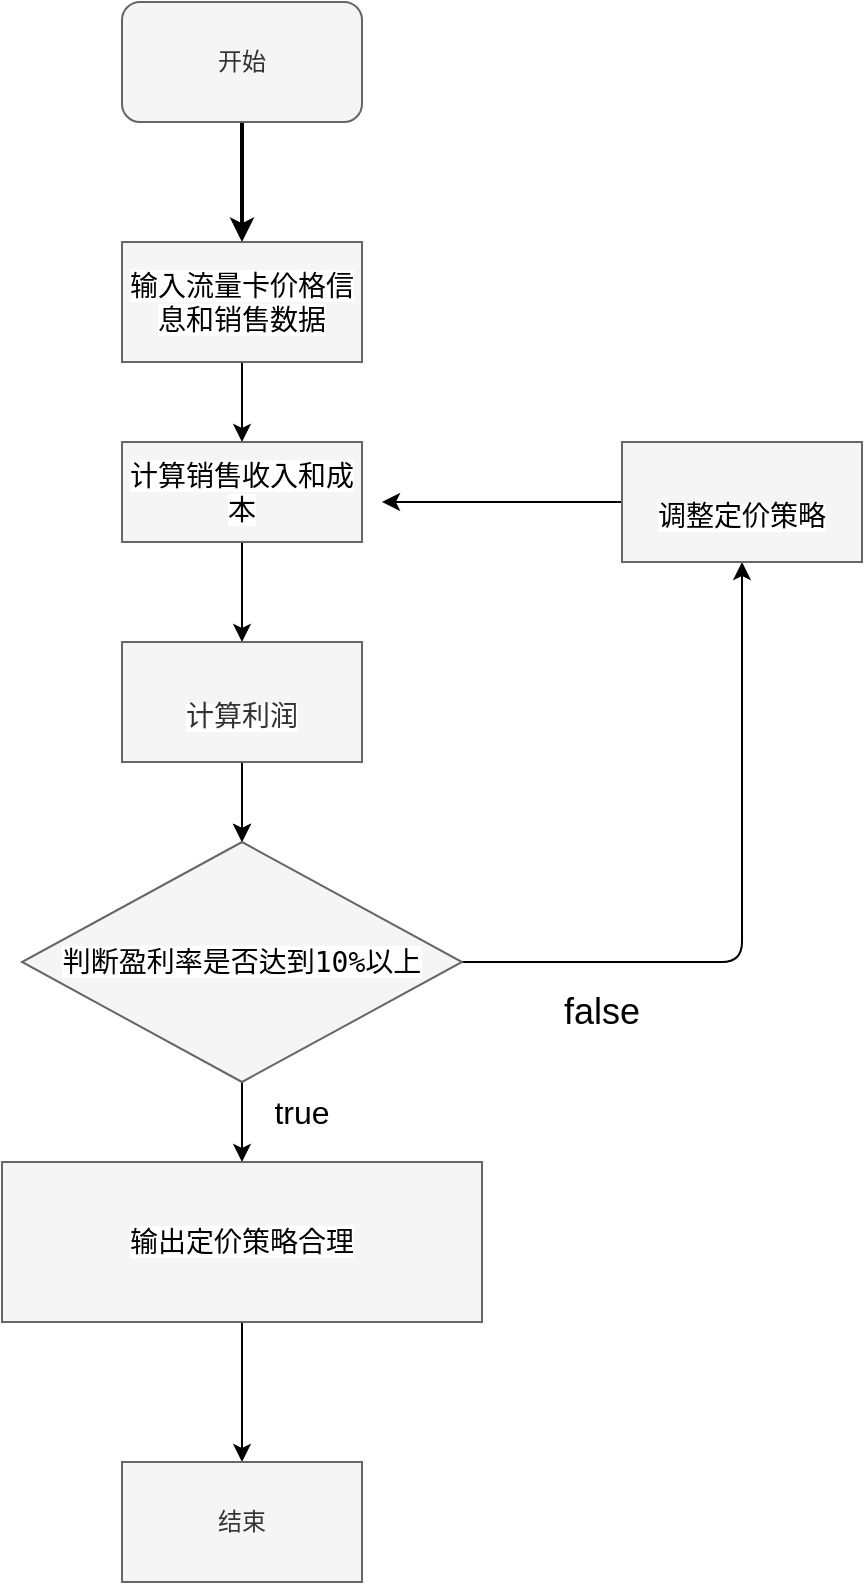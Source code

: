 <mxfile>
    <diagram id="zCUfL1eFjW8IYKUmz8E5" name="第 1 页">
        <mxGraphModel dx="1796" dy="1124" grid="0" gridSize="10" guides="1" tooltips="1" connect="1" arrows="1" fold="1" page="1" pageScale="1" pageWidth="827" pageHeight="1169" background="#ffffff" math="0" shadow="0">
            <root>
                <mxCell id="0"/>
                <mxCell id="1" parent="0"/>
                <mxCell id="3" style="edgeStyle=none;html=1;strokeWidth=2;strokeColor=#000000;" edge="1" parent="1" source="2">
                    <mxGeometry relative="1" as="geometry">
                        <mxPoint x="370" y="210" as="targetPoint"/>
                    </mxGeometry>
                </mxCell>
                <mxCell id="2" value="开始" style="rounded=1;whiteSpace=wrap;html=1;fillColor=#f5f5f5;strokeColor=#666666;fontColor=#333333;" vertex="1" parent="1">
                    <mxGeometry x="310" y="90" width="120" height="60" as="geometry"/>
                </mxCell>
                <mxCell id="30" value="" style="edgeStyle=none;html=1;fontSize=18;strokeColor=#000000;" edge="1" parent="1" source="5" target="7">
                    <mxGeometry relative="1" as="geometry"/>
                </mxCell>
                <mxCell id="5" value="&lt;span style=&quot;font-family: &amp;quot;Söhne Mono&amp;quot;, Monaco, &amp;quot;Andale Mono&amp;quot;, &amp;quot;Ubuntu Mono&amp;quot;, monospace; font-size: 14px; text-align: left; background-color: rgb(255, 255, 255);&quot;&gt;&lt;font color=&quot;#000000&quot;&gt;输入流量卡价格信息和销售数据&lt;/font&gt;&lt;/span&gt;" style="rounded=0;whiteSpace=wrap;html=1;fillColor=#f5f5f5;fontColor=#333333;strokeColor=#666666;" vertex="1" parent="1">
                    <mxGeometry x="310" y="210" width="120" height="60" as="geometry"/>
                </mxCell>
                <mxCell id="8" style="edgeStyle=none;html=1;strokeColor=#000000;" edge="1" parent="1" source="7" target="9">
                    <mxGeometry relative="1" as="geometry">
                        <mxPoint x="370" y="490" as="targetPoint"/>
                    </mxGeometry>
                </mxCell>
                <mxCell id="10" style="edgeStyle=none;html=1;" edge="1" parent="1" source="9">
                    <mxGeometry relative="1" as="geometry">
                        <mxPoint x="370" y="510" as="targetPoint"/>
                    </mxGeometry>
                </mxCell>
                <mxCell id="13" style="edgeStyle=none;html=1;strokeColor=#000000;" edge="1" parent="1" source="9" target="14">
                    <mxGeometry relative="1" as="geometry">
                        <mxPoint x="370" y="580" as="targetPoint"/>
                    </mxGeometry>
                </mxCell>
                <mxCell id="9" value="&lt;span style=&quot;background-color: rgb(255, 255, 255);&quot;&gt;&lt;br&gt;&lt;span style=&quot;font-family: &amp;quot;Söhne Mono&amp;quot;, Monaco, &amp;quot;Andale Mono&amp;quot;, &amp;quot;Ubuntu Mono&amp;quot;, monospace; font-size: 14px; font-style: normal; font-variant-ligatures: normal; font-variant-caps: normal; font-weight: 400; letter-spacing: normal; orphans: 2; text-align: left; text-indent: 0px; text-transform: none; widows: 2; word-spacing: 0px; -webkit-text-stroke-width: 0px; text-decoration-thickness: initial; text-decoration-style: initial; text-decoration-color: initial; float: none; display: inline !important;&quot;&gt;计算利润&lt;/span&gt;&lt;br&gt;&lt;/span&gt;" style="rounded=0;whiteSpace=wrap;html=1;fillColor=#f5f5f5;strokeColor=#666666;fontColor=#333333;" vertex="1" parent="1">
                    <mxGeometry x="310" y="410" width="120" height="60" as="geometry"/>
                </mxCell>
                <mxCell id="15" style="edgeStyle=none;html=1;strokeColor=#000000;" edge="1" parent="1" source="14" target="20">
                    <mxGeometry relative="1" as="geometry">
                        <mxPoint x="370" y="790" as="targetPoint"/>
                        <Array as="points"/>
                    </mxGeometry>
                </mxCell>
                <mxCell id="25" style="edgeStyle=none;html=1;fontSize=18;strokeColor=#000000;" edge="1" parent="1" source="14" target="27">
                    <mxGeometry relative="1" as="geometry">
                        <mxPoint x="620" y="390" as="targetPoint"/>
                        <Array as="points">
                            <mxPoint x="620" y="570"/>
                        </Array>
                    </mxGeometry>
                </mxCell>
                <mxCell id="14" value="&lt;span style=&quot;font-family: &amp;quot;Söhne Mono&amp;quot;, Monaco, &amp;quot;Andale Mono&amp;quot;, &amp;quot;Ubuntu Mono&amp;quot;, monospace; font-size: 14px; text-align: left; background-color: rgb(255, 255, 255);&quot;&gt;&lt;font style=&quot;&quot; color=&quot;#000000&quot;&gt;判断盈利率是否达到10%以上&lt;/font&gt;&lt;/span&gt;" style="rhombus;whiteSpace=wrap;html=1;fillColor=#f5f5f5;strokeColor=#666666;fontColor=#333333;rounded=0;" vertex="1" parent="1">
                    <mxGeometry x="260" y="510" width="220" height="120" as="geometry"/>
                </mxCell>
                <mxCell id="19" value="&lt;span style=&quot;font-weight: normal;&quot;&gt;&lt;font style=&quot;font-size: 18px;&quot;&gt;true&lt;/font&gt;&lt;/span&gt;" style="text;strokeColor=none;fillColor=none;html=1;fontSize=24;fontStyle=1;verticalAlign=middle;align=center;" vertex="1" parent="1">
                    <mxGeometry x="340" y="700" width="100" height="40" as="geometry"/>
                </mxCell>
                <mxCell id="21" style="edgeStyle=none;html=1;fontSize=18;strokeColor=#000000;" edge="1" parent="1" source="20">
                    <mxGeometry relative="1" as="geometry">
                        <mxPoint x="370" y="820" as="targetPoint"/>
                    </mxGeometry>
                </mxCell>
                <mxCell id="20" value="&lt;span style=&quot;font-family: &amp;quot;Söhne Mono&amp;quot;, Monaco, &amp;quot;Andale Mono&amp;quot;, &amp;quot;Ubuntu Mono&amp;quot;, monospace; font-size: 14px; text-align: left; background-color: rgb(255, 255, 255);&quot;&gt;&lt;font style=&quot;&quot; color=&quot;#000000&quot;&gt;输出定价策略合理&lt;/font&gt;&lt;/span&gt;" style="rounded=0;whiteSpace=wrap;html=1;fontSize=12;fillColor=#f5f5f5;strokeColor=#666666;fontColor=#333333;" vertex="1" parent="1">
                    <mxGeometry x="250" y="670" width="240" height="80" as="geometry"/>
                </mxCell>
                <mxCell id="23" value="结束" style="rounded=0;whiteSpace=wrap;html=1;fontSize=12;fillColor=#f5f5f5;strokeColor=#666666;fontColor=#333333;" vertex="1" parent="1">
                    <mxGeometry x="310" y="820" width="120" height="60" as="geometry"/>
                </mxCell>
                <mxCell id="26" value="&lt;span style=&quot;background-color: rgb(255, 255, 255);&quot;&gt;&lt;font color=&quot;#000000&quot;&gt;false&lt;/font&gt;&lt;/span&gt;" style="text;html=1;strokeColor=none;fillColor=none;align=center;verticalAlign=middle;whiteSpace=wrap;rounded=0;fontSize=18;" vertex="1" parent="1">
                    <mxGeometry x="520" y="580" width="60" height="30" as="geometry"/>
                </mxCell>
                <mxCell id="31" style="edgeStyle=none;html=1;fontSize=18;strokeColor=#000000;" edge="1" parent="1" source="27">
                    <mxGeometry relative="1" as="geometry">
                        <mxPoint x="440" y="340" as="targetPoint"/>
                    </mxGeometry>
                </mxCell>
                <mxCell id="27" value="&lt;span style=&quot;background-color: rgb(255, 255, 255);&quot;&gt;&lt;font color=&quot;#000000&quot;&gt;&lt;br&gt;&lt;span style=&quot;font-family: &amp;quot;Söhne Mono&amp;quot;, Monaco, &amp;quot;Andale Mono&amp;quot;, &amp;quot;Ubuntu Mono&amp;quot;, monospace; font-size: 14px; font-style: normal; font-variant-ligatures: normal; font-variant-caps: normal; font-weight: 400; letter-spacing: normal; orphans: 2; text-align: left; text-indent: 0px; text-transform: none; widows: 2; word-spacing: 0px; -webkit-text-stroke-width: 0px; text-decoration-thickness: initial; text-decoration-style: initial; text-decoration-color: initial; float: none; display: inline !important;&quot;&gt;调整定价策略&lt;/span&gt;&lt;/font&gt;&lt;br&gt;&lt;/span&gt;" style="rounded=0;whiteSpace=wrap;html=1;fontSize=12;fillColor=#f5f5f5;strokeColor=#666666;fontColor=#333333;" vertex="1" parent="1">
                    <mxGeometry x="560" y="310" width="120" height="60" as="geometry"/>
                </mxCell>
                <mxCell id="7" value="&lt;span style=&quot;font-family: &amp;quot;Söhne Mono&amp;quot;, Monaco, &amp;quot;Andale Mono&amp;quot;, &amp;quot;Ubuntu Mono&amp;quot;, monospace; font-size: 14px; text-align: left; background-color: rgb(255, 255, 255);&quot;&gt;&lt;font style=&quot;&quot; color=&quot;#000000&quot;&gt;计算销售收入和成本&lt;/font&gt;&lt;/span&gt;" style="rounded=0;whiteSpace=wrap;html=1;fillColor=#f5f5f5;strokeColor=#666666;fontColor=#333333;" vertex="1" parent="1">
                    <mxGeometry x="310" y="310" width="120" height="50" as="geometry"/>
                </mxCell>
                <mxCell id="32" value="&lt;font style=&quot;font-size: 16px;&quot;&gt;true&lt;/font&gt;" style="text;html=1;strokeColor=none;fillColor=none;align=center;verticalAlign=middle;whiteSpace=wrap;rounded=0;labelBackgroundColor=#FFFFFF;fontColor=#000000;" vertex="1" parent="1">
                    <mxGeometry x="370" y="630" width="60" height="30" as="geometry"/>
                </mxCell>
            </root>
        </mxGraphModel>
    </diagram>
</mxfile>